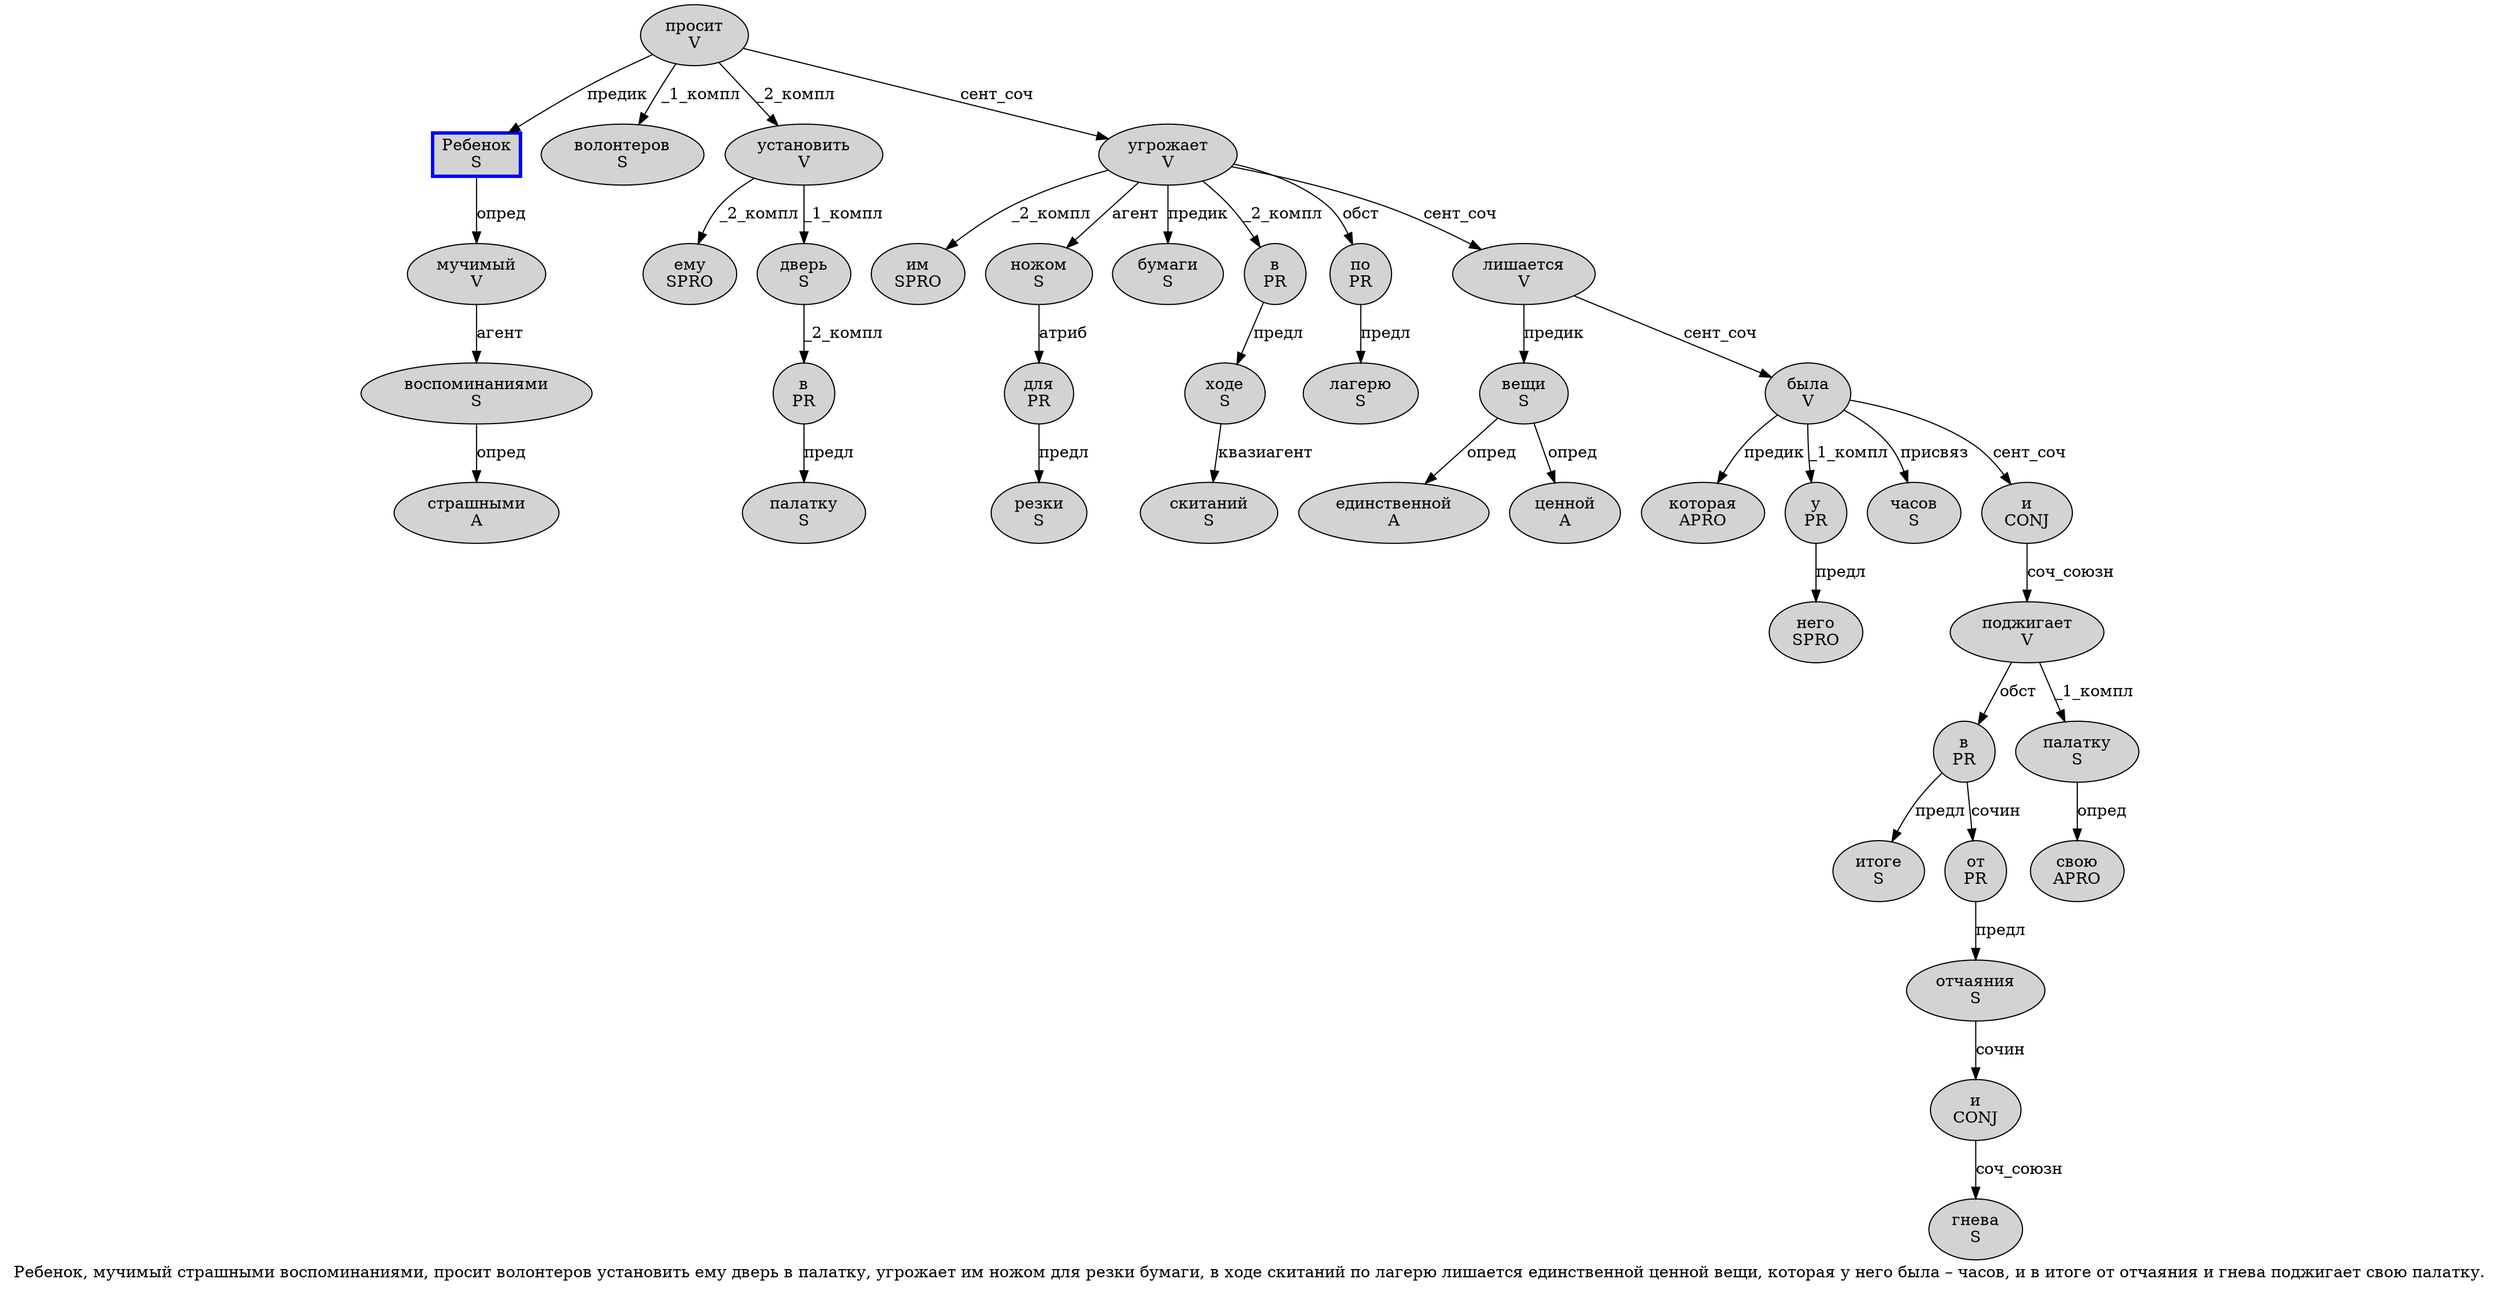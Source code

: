 digraph SENTENCE_15 {
	graph [label="Ребенок, мучимый страшными воспоминаниями, просит волонтеров установить ему дверь в палатку, угрожает им ножом для резки бумаги, в ходе скитаний по лагерю лишается единственной ценной вещи, которая у него была – часов, и в итоге от отчаяния и гнева поджигает свою палатку."]
	node [style=filled]
		0 [label="Ребенок
S" color=blue fillcolor=lightgray penwidth=3 shape=box]
		2 [label="мучимый
V" color="" fillcolor=lightgray penwidth=1 shape=ellipse]
		3 [label="страшными
A" color="" fillcolor=lightgray penwidth=1 shape=ellipse]
		4 [label="воспоминаниями
S" color="" fillcolor=lightgray penwidth=1 shape=ellipse]
		6 [label="просит
V" color="" fillcolor=lightgray penwidth=1 shape=ellipse]
		7 [label="волонтеров
S" color="" fillcolor=lightgray penwidth=1 shape=ellipse]
		8 [label="установить
V" color="" fillcolor=lightgray penwidth=1 shape=ellipse]
		9 [label="ему
SPRO" color="" fillcolor=lightgray penwidth=1 shape=ellipse]
		10 [label="дверь
S" color="" fillcolor=lightgray penwidth=1 shape=ellipse]
		11 [label="в
PR" color="" fillcolor=lightgray penwidth=1 shape=ellipse]
		12 [label="палатку
S" color="" fillcolor=lightgray penwidth=1 shape=ellipse]
		14 [label="угрожает
V" color="" fillcolor=lightgray penwidth=1 shape=ellipse]
		15 [label="им
SPRO" color="" fillcolor=lightgray penwidth=1 shape=ellipse]
		16 [label="ножом
S" color="" fillcolor=lightgray penwidth=1 shape=ellipse]
		17 [label="для
PR" color="" fillcolor=lightgray penwidth=1 shape=ellipse]
		18 [label="резки
S" color="" fillcolor=lightgray penwidth=1 shape=ellipse]
		19 [label="бумаги
S" color="" fillcolor=lightgray penwidth=1 shape=ellipse]
		21 [label="в
PR" color="" fillcolor=lightgray penwidth=1 shape=ellipse]
		22 [label="ходе
S" color="" fillcolor=lightgray penwidth=1 shape=ellipse]
		23 [label="скитаний
S" color="" fillcolor=lightgray penwidth=1 shape=ellipse]
		24 [label="по
PR" color="" fillcolor=lightgray penwidth=1 shape=ellipse]
		25 [label="лагерю
S" color="" fillcolor=lightgray penwidth=1 shape=ellipse]
		26 [label="лишается
V" color="" fillcolor=lightgray penwidth=1 shape=ellipse]
		27 [label="единственной
A" color="" fillcolor=lightgray penwidth=1 shape=ellipse]
		28 [label="ценной
A" color="" fillcolor=lightgray penwidth=1 shape=ellipse]
		29 [label="вещи
S" color="" fillcolor=lightgray penwidth=1 shape=ellipse]
		31 [label="которая
APRO" color="" fillcolor=lightgray penwidth=1 shape=ellipse]
		32 [label="у
PR" color="" fillcolor=lightgray penwidth=1 shape=ellipse]
		33 [label="него
SPRO" color="" fillcolor=lightgray penwidth=1 shape=ellipse]
		34 [label="была
V" color="" fillcolor=lightgray penwidth=1 shape=ellipse]
		36 [label="часов
S" color="" fillcolor=lightgray penwidth=1 shape=ellipse]
		38 [label="и
CONJ" color="" fillcolor=lightgray penwidth=1 shape=ellipse]
		39 [label="в
PR" color="" fillcolor=lightgray penwidth=1 shape=ellipse]
		40 [label="итоге
S" color="" fillcolor=lightgray penwidth=1 shape=ellipse]
		41 [label="от
PR" color="" fillcolor=lightgray penwidth=1 shape=ellipse]
		42 [label="отчаяния
S" color="" fillcolor=lightgray penwidth=1 shape=ellipse]
		43 [label="и
CONJ" color="" fillcolor=lightgray penwidth=1 shape=ellipse]
		44 [label="гнева
S" color="" fillcolor=lightgray penwidth=1 shape=ellipse]
		45 [label="поджигает
V" color="" fillcolor=lightgray penwidth=1 shape=ellipse]
		46 [label="свою
APRO" color="" fillcolor=lightgray penwidth=1 shape=ellipse]
		47 [label="палатку
S" color="" fillcolor=lightgray penwidth=1 shape=ellipse]
			6 -> 0 [label="предик"]
			6 -> 7 [label="_1_компл"]
			6 -> 8 [label="_2_компл"]
			6 -> 14 [label="сент_соч"]
			16 -> 17 [label="атриб"]
			2 -> 4 [label="агент"]
			21 -> 22 [label="предл"]
			45 -> 39 [label="обст"]
			45 -> 47 [label="_1_компл"]
			39 -> 40 [label="предл"]
			39 -> 41 [label="сочин"]
			4 -> 3 [label="опред"]
			41 -> 42 [label="предл"]
			29 -> 27 [label="опред"]
			29 -> 28 [label="опред"]
			32 -> 33 [label="предл"]
			47 -> 46 [label="опред"]
			43 -> 44 [label="соч_союзн"]
			14 -> 15 [label="_2_компл"]
			14 -> 16 [label="агент"]
			14 -> 19 [label="предик"]
			14 -> 21 [label="_2_компл"]
			14 -> 24 [label="обст"]
			14 -> 26 [label="сент_соч"]
			10 -> 11 [label="_2_компл"]
			11 -> 12 [label="предл"]
			24 -> 25 [label="предл"]
			34 -> 31 [label="предик"]
			34 -> 32 [label="_1_компл"]
			34 -> 36 [label="присвяз"]
			34 -> 38 [label="сент_соч"]
			0 -> 2 [label="опред"]
			17 -> 18 [label="предл"]
			8 -> 9 [label="_2_компл"]
			8 -> 10 [label="_1_компл"]
			42 -> 43 [label="сочин"]
			26 -> 29 [label="предик"]
			26 -> 34 [label="сент_соч"]
			38 -> 45 [label="соч_союзн"]
			22 -> 23 [label="квазиагент"]
}
